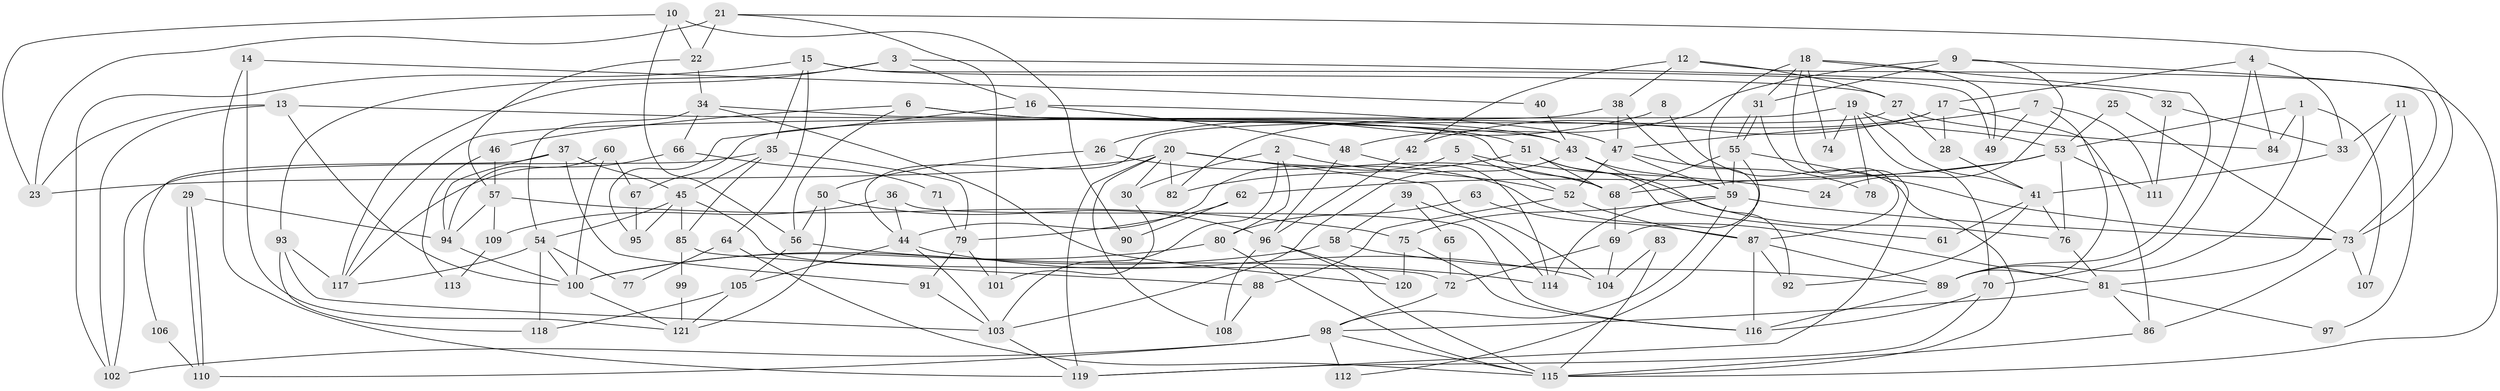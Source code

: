 // Generated by graph-tools (version 1.1) at 2025/50/03/09/25 03:50:15]
// undirected, 121 vertices, 242 edges
graph export_dot {
graph [start="1"]
  node [color=gray90,style=filled];
  1;
  2;
  3;
  4;
  5;
  6;
  7;
  8;
  9;
  10;
  11;
  12;
  13;
  14;
  15;
  16;
  17;
  18;
  19;
  20;
  21;
  22;
  23;
  24;
  25;
  26;
  27;
  28;
  29;
  30;
  31;
  32;
  33;
  34;
  35;
  36;
  37;
  38;
  39;
  40;
  41;
  42;
  43;
  44;
  45;
  46;
  47;
  48;
  49;
  50;
  51;
  52;
  53;
  54;
  55;
  56;
  57;
  58;
  59;
  60;
  61;
  62;
  63;
  64;
  65;
  66;
  67;
  68;
  69;
  70;
  71;
  72;
  73;
  74;
  75;
  76;
  77;
  78;
  79;
  80;
  81;
  82;
  83;
  84;
  85;
  86;
  87;
  88;
  89;
  90;
  91;
  92;
  93;
  94;
  95;
  96;
  97;
  98;
  99;
  100;
  101;
  102;
  103;
  104;
  105;
  106;
  107;
  108;
  109;
  110;
  111;
  112;
  113;
  114;
  115;
  116;
  117;
  118;
  119;
  120;
  121;
  1 -- 89;
  1 -- 53;
  1 -- 84;
  1 -- 107;
  2 -- 30;
  2 -- 103;
  2 -- 52;
  2 -- 80;
  3 -- 117;
  3 -- 16;
  3 -- 32;
  3 -- 93;
  4 -- 70;
  4 -- 17;
  4 -- 33;
  4 -- 84;
  5 -- 52;
  5 -- 44;
  5 -- 24;
  6 -- 51;
  6 -- 43;
  6 -- 46;
  6 -- 56;
  7 -- 49;
  7 -- 89;
  7 -- 47;
  7 -- 111;
  8 -- 115;
  8 -- 26;
  9 -- 31;
  9 -- 115;
  9 -- 24;
  9 -- 48;
  10 -- 22;
  10 -- 23;
  10 -- 56;
  10 -- 90;
  11 -- 33;
  11 -- 81;
  11 -- 97;
  12 -- 27;
  12 -- 73;
  12 -- 38;
  12 -- 42;
  13 -- 43;
  13 -- 100;
  13 -- 23;
  13 -- 102;
  14 -- 119;
  14 -- 121;
  14 -- 40;
  15 -- 35;
  15 -- 27;
  15 -- 49;
  15 -- 64;
  15 -- 102;
  16 -- 48;
  16 -- 47;
  16 -- 95;
  17 -- 28;
  17 -- 86;
  17 -- 42;
  17 -- 82;
  18 -- 59;
  18 -- 31;
  18 -- 49;
  18 -- 74;
  18 -- 89;
  18 -- 119;
  19 -- 41;
  19 -- 70;
  19 -- 53;
  19 -- 74;
  19 -- 78;
  19 -- 117;
  20 -- 119;
  20 -- 108;
  20 -- 23;
  20 -- 30;
  20 -- 81;
  20 -- 82;
  20 -- 104;
  21 -- 23;
  21 -- 73;
  21 -- 22;
  21 -- 101;
  22 -- 34;
  22 -- 57;
  25 -- 53;
  25 -- 73;
  26 -- 50;
  26 -- 68;
  27 -- 44;
  27 -- 84;
  27 -- 28;
  28 -- 41;
  29 -- 110;
  29 -- 110;
  29 -- 94;
  30 -- 101;
  31 -- 55;
  31 -- 55;
  31 -- 87;
  32 -- 111;
  32 -- 33;
  33 -- 41;
  34 -- 120;
  34 -- 54;
  34 -- 66;
  34 -- 68;
  35 -- 45;
  35 -- 102;
  35 -- 79;
  35 -- 85;
  36 -- 44;
  36 -- 116;
  36 -- 109;
  37 -- 94;
  37 -- 45;
  37 -- 91;
  37 -- 106;
  38 -- 47;
  38 -- 67;
  38 -- 112;
  39 -- 58;
  39 -- 114;
  39 -- 65;
  40 -- 43;
  41 -- 76;
  41 -- 61;
  41 -- 92;
  42 -- 96;
  43 -- 59;
  43 -- 92;
  43 -- 103;
  44 -- 104;
  44 -- 103;
  44 -- 105;
  45 -- 54;
  45 -- 72;
  45 -- 85;
  45 -- 95;
  46 -- 57;
  46 -- 113;
  47 -- 59;
  47 -- 52;
  47 -- 78;
  48 -- 114;
  48 -- 96;
  50 -- 56;
  50 -- 96;
  50 -- 121;
  51 -- 68;
  51 -- 82;
  51 -- 61;
  51 -- 76;
  52 -- 87;
  52 -- 88;
  53 -- 76;
  53 -- 62;
  53 -- 68;
  53 -- 111;
  54 -- 100;
  54 -- 117;
  54 -- 77;
  54 -- 118;
  55 -- 68;
  55 -- 59;
  55 -- 69;
  55 -- 73;
  56 -- 105;
  56 -- 114;
  57 -- 94;
  57 -- 75;
  57 -- 109;
  58 -- 100;
  58 -- 89;
  59 -- 73;
  59 -- 75;
  59 -- 98;
  59 -- 114;
  60 -- 67;
  60 -- 100;
  60 -- 94;
  62 -- 79;
  62 -- 90;
  63 -- 80;
  63 -- 87;
  64 -- 115;
  64 -- 77;
  65 -- 72;
  66 -- 117;
  66 -- 71;
  67 -- 95;
  68 -- 69;
  69 -- 72;
  69 -- 104;
  70 -- 116;
  70 -- 119;
  71 -- 79;
  72 -- 98;
  73 -- 86;
  73 -- 107;
  75 -- 116;
  75 -- 120;
  76 -- 81;
  79 -- 91;
  79 -- 101;
  80 -- 115;
  80 -- 100;
  81 -- 98;
  81 -- 86;
  81 -- 97;
  83 -- 115;
  83 -- 104;
  85 -- 88;
  85 -- 99;
  86 -- 115;
  87 -- 89;
  87 -- 92;
  87 -- 116;
  88 -- 108;
  89 -- 116;
  91 -- 103;
  93 -- 118;
  93 -- 103;
  93 -- 117;
  94 -- 100;
  96 -- 108;
  96 -- 115;
  96 -- 120;
  98 -- 102;
  98 -- 110;
  98 -- 112;
  98 -- 115;
  99 -- 121;
  100 -- 121;
  103 -- 119;
  105 -- 118;
  105 -- 121;
  106 -- 110;
  109 -- 113;
}
